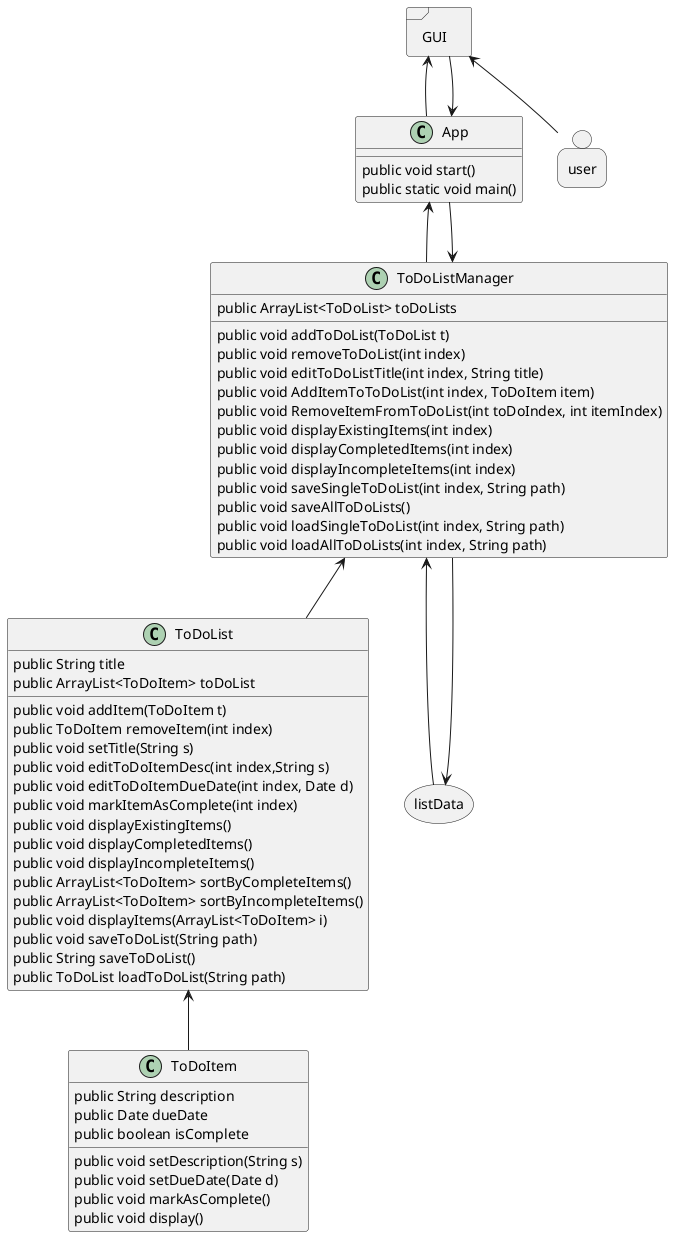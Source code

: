 @startuml
allowmixing

class ToDoItem {
    public String description
    public Date dueDate
    public boolean isComplete
    public void setDescription(String s)
    public void setDueDate(Date d)
    public void markAsComplete()
    public void display()
}
class ToDoList{
    public String title
    public ArrayList<ToDoItem> toDoList
    public void addItem(ToDoItem t)
    public ToDoItem removeItem(int index)
    public void setTitle(String s)
    public void editToDoItemDesc(int index,String s)
    public void editToDoItemDueDate(int index, Date d)
    public void markItemAsComplete(int index)
    public void displayExistingItems()
    public void displayCompletedItems()
    public void displayIncompleteItems()
    public ArrayList<ToDoItem> sortByCompleteItems()
    public ArrayList<ToDoItem> sortByIncompleteItems()
    public void displayItems(ArrayList<ToDoItem> i)
    public void saveToDoList(String path)
    public String saveToDoList()
    public ToDoList loadToDoList(String path)
}
class ToDoListManager{
    public ArrayList<ToDoList> toDoLists
    public void addToDoList(ToDoList t)
    public void removeToDoList(int index)
    public void editToDoListTitle(int index, String title)
    public void AddItemToToDoList(int index, ToDoItem item)
    public void RemoveItemFromToDoList(int toDoIndex, int itemIndex)
    public void displayExistingItems(int index)
    public void displayCompletedItems(int index)
    public void displayIncompleteItems(int index)
    public void saveSingleToDoList(int index, String path)
    public void saveAllToDoLists()
    public void loadSingleToDoList(int index, String path)
    public void loadAllToDoLists(int index, String path)
}
class App{
    public void start()
    public static void main()
}
frame GUI{
}
person user
storage listData

GUI<-- user
GUI<--App
App<--GUI
ToDoListManager<-- listData
listData<--ToDoListManager

App<--ToDoListManager
ToDoListManager<--App
ToDoListManager<--ToDoList
ToDoList<--ToDoItem
@enduml